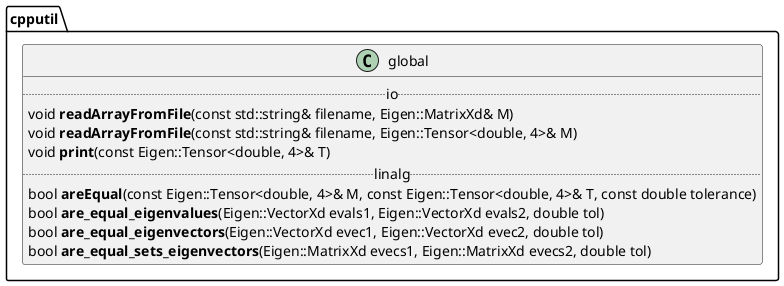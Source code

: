 @startuml


namespace cpputil {

    class global {
        .. io ..
            void **readArrayFromFile**(const std::string& filename, Eigen::MatrixXd& M)
            void **readArrayFromFile**(const std::string& filename, Eigen::Tensor<double, 4>& M)
            void **print**(const Eigen::Tensor<double, 4>& T)
        .. linalg ..
            bool **areEqual**(const Eigen::Tensor<double, 4>& M, const Eigen::Tensor<double, 4>& T, const double tolerance)
            bool **are_equal_eigenvalues**(Eigen::VectorXd evals1, Eigen::VectorXd evals2, double tol)
            bool **are_equal_eigenvectors**(Eigen::VectorXd evec1, Eigen::VectorXd evec2, double tol)
            bool **are_equal_sets_eigenvectors**(Eigen::MatrixXd evecs1, Eigen::MatrixXd evecs2, double tol)
    }

}

@enduml
